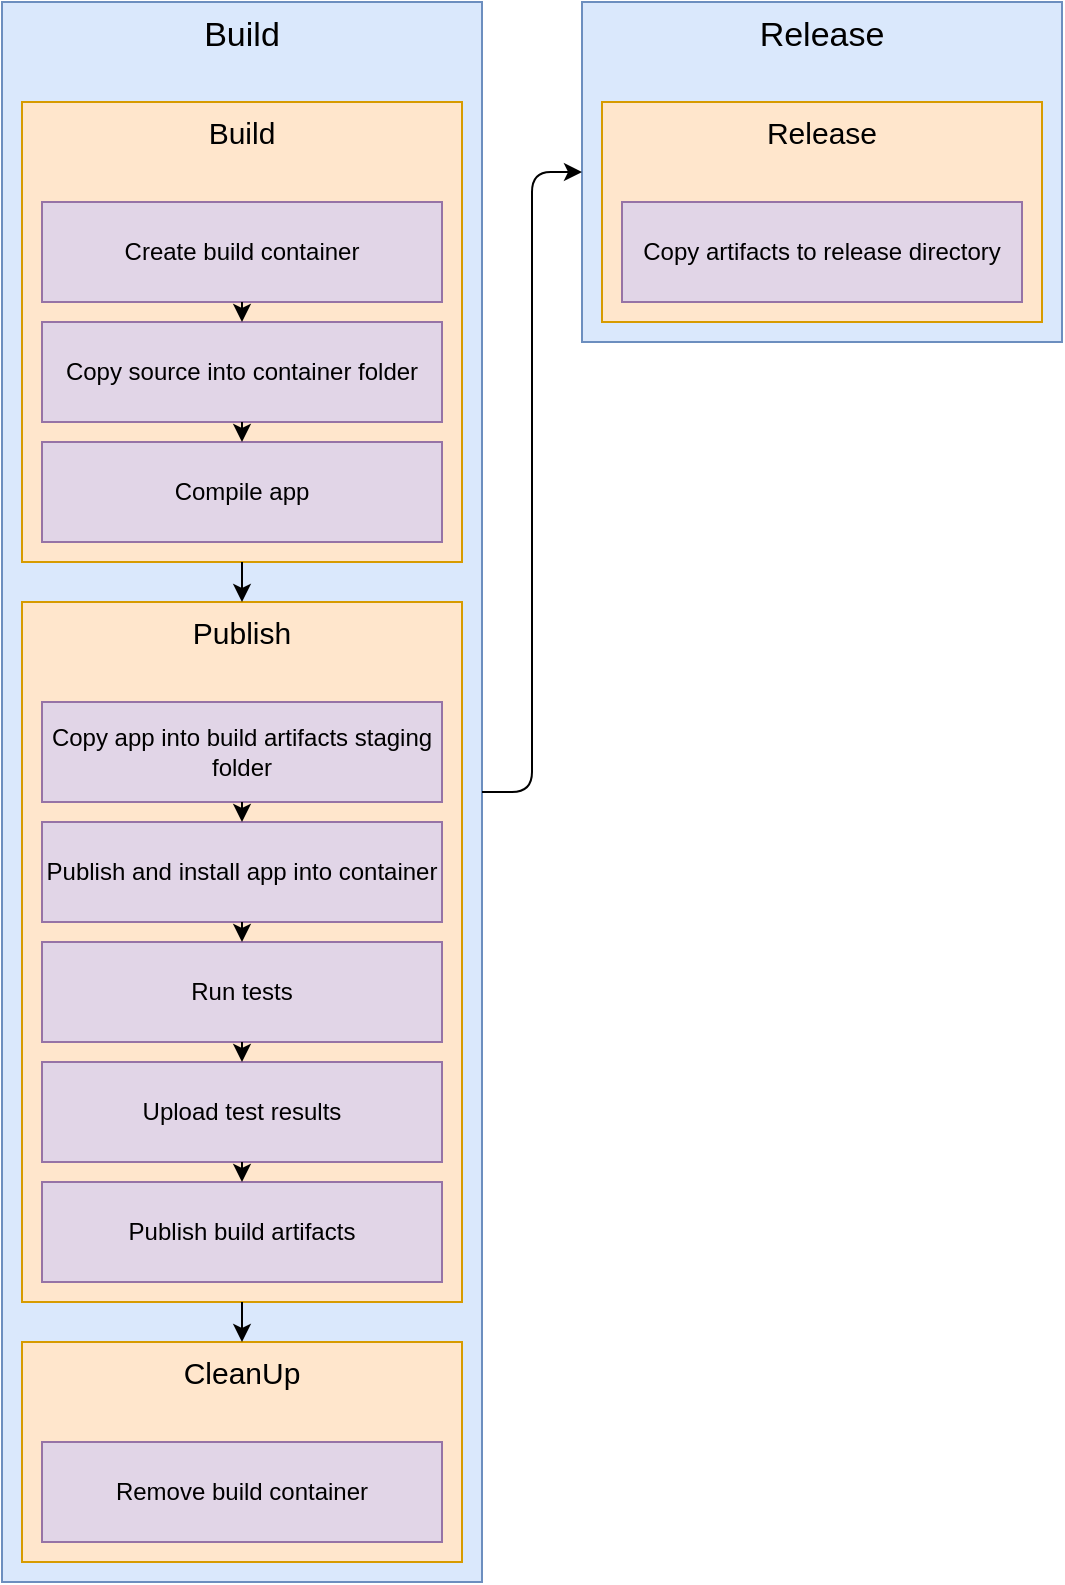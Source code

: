 <mxGraphModel grid="1" gridSize="10" guides="1" pageScale="1" pageSize="1" shadow="0">
  <root>
    <mxCell id="0"/>
    <mxCell id="1" parent="0"/>
    <mxCell id="22" parent="1" style="rounded=0;whiteSpace=wrap;html=1;verticalAlign=top;fillColor=#dae8fc;strokeColor=#6c8ebf;fontSize=17;" value="Build" vertex="1">
      <mxGeometry as="geometry" height="790.0" width="240.0" x="10.0" y="10.0"/>
    </mxCell>
    <mxCell id="7" parent="22" style="rounded=0;whiteSpace=wrap;html=1;verticalAlign=top;fillColor=#ffe6cc;strokeColor=#d79b00;fontSize=15;" value="Build" vertex="1">
      <mxGeometry as="geometry" height="230.0" width="220.0" x="10.0" y="50.0"/>
    </mxCell>
    <mxCell id="2" parent="7" style="rounded=0;whiteSpace=wrap;html=1;fillColor=#e1d5e7;strokeColor=#9673a6;fontSize=12;" value="Create build container" vertex="1">
      <mxGeometry as="geometry" height="50.0" width="200.0" x="10.0" y="50.0"/>
    </mxCell>
    <mxCell id="3" parent="7" style="rounded=0;whiteSpace=wrap;html=1;fillColor=#e1d5e7;strokeColor=#9673a6;fontSize=12;" value="Copy source into container folder" vertex="1">
      <mxGeometry as="geometry" height="50.0" width="200.0" x="10.0" y="110.0"/>
    </mxCell>
    <mxCell edge="1" id="4" parent="7" source="2" target="3">
      <mxGeometry as="geometry" relative="1"/>
    </mxCell>
    <mxCell id="5" parent="7" style="rounded=0;whiteSpace=wrap;html=1;fillColor=#e1d5e7;strokeColor=#9673a6;fontSize=12;" value="Compile app" vertex="1">
      <mxGeometry as="geometry" height="50.0" width="200.0" x="10.0" y="170.0"/>
    </mxCell>
    <mxCell edge="1" id="6" parent="7" source="3" target="5">
      <mxGeometry as="geometry" relative="1"/>
    </mxCell>
    <mxCell id="17" parent="22" style="rounded=0;whiteSpace=wrap;html=1;verticalAlign=top;fillColor=#ffe6cc;strokeColor=#d79b00;fontSize=15;" value="Publish" vertex="1">
      <mxGeometry as="geometry" height="350.0" width="220.0" x="10.0" y="300.0"/>
    </mxCell>
    <mxCell id="8" parent="17" style="rounded=0;whiteSpace=wrap;html=1;fillColor=#e1d5e7;strokeColor=#9673a6;fontSize=12;" value="Copy app into build artifacts staging folder" vertex="1">
      <mxGeometry as="geometry" height="50.0" width="200.0" x="10.0" y="50.0"/>
    </mxCell>
    <mxCell id="9" parent="17" style="rounded=0;whiteSpace=wrap;html=1;fillColor=#e1d5e7;strokeColor=#9673a6;fontSize=12;" value="Publish and install app into container" vertex="1">
      <mxGeometry as="geometry" height="50.0" width="200.0" x="10.0" y="110.0"/>
    </mxCell>
    <mxCell edge="1" id="10" parent="17" source="8" target="9">
      <mxGeometry as="geometry" relative="1"/>
    </mxCell>
    <mxCell id="11" parent="17" style="rounded=0;whiteSpace=wrap;html=1;fillColor=#e1d5e7;strokeColor=#9673a6;fontSize=12;" value="Run tests" vertex="1">
      <mxGeometry as="geometry" height="50.0" width="200.0" x="10.0" y="170.0"/>
    </mxCell>
    <mxCell edge="1" id="12" parent="17" source="9" target="11">
      <mxGeometry as="geometry" relative="1"/>
    </mxCell>
    <mxCell id="13" parent="17" style="rounded=0;whiteSpace=wrap;html=1;fillColor=#e1d5e7;strokeColor=#9673a6;fontSize=12;" value="Upload test results" vertex="1">
      <mxGeometry as="geometry" height="50.0" width="200.0" x="10.0" y="230.0"/>
    </mxCell>
    <mxCell edge="1" id="14" parent="17" source="11" target="13">
      <mxGeometry as="geometry" relative="1"/>
    </mxCell>
    <mxCell id="15" parent="17" style="rounded=0;whiteSpace=wrap;html=1;fillColor=#e1d5e7;strokeColor=#9673a6;fontSize=12;" value="Publish build artifacts" vertex="1">
      <mxGeometry as="geometry" height="50.0" width="200.0" x="10.0" y="290.0"/>
    </mxCell>
    <mxCell edge="1" id="16" parent="17" source="13" target="15">
      <mxGeometry as="geometry" relative="1"/>
    </mxCell>
    <mxCell edge="1" id="18" parent="22" source="7" target="17">
      <mxGeometry as="geometry" relative="1"/>
    </mxCell>
    <mxCell id="20" parent="22" style="rounded=0;whiteSpace=wrap;html=1;verticalAlign=top;fillColor=#ffe6cc;strokeColor=#d79b00;fontSize=15;" value="CleanUp" vertex="1">
      <mxGeometry as="geometry" height="110.0" width="220.0" x="10.0" y="670.0"/>
    </mxCell>
    <mxCell id="19" parent="20" style="rounded=0;whiteSpace=wrap;html=1;fillColor=#e1d5e7;strokeColor=#9673a6;fontSize=12;" value="Remove build container" vertex="1">
      <mxGeometry as="geometry" height="50.0" width="200.0" x="10.0" y="50.0"/>
    </mxCell>
    <mxCell edge="1" id="21" parent="22" source="17" target="20">
      <mxGeometry as="geometry" relative="1"/>
    </mxCell>
    <mxCell id="25" parent="1" style="rounded=0;whiteSpace=wrap;html=1;verticalAlign=top;fillColor=#dae8fc;strokeColor=#6c8ebf;fontSize=17;" value="Release" vertex="1">
      <mxGeometry as="geometry" height="170.0" width="240.0" x="300.0" y="10.0"/>
    </mxCell>
    <mxCell id="24" parent="25" style="rounded=0;whiteSpace=wrap;html=1;verticalAlign=top;fillColor=#ffe6cc;strokeColor=#d79b00;fontSize=15;" value="Release" vertex="1">
      <mxGeometry as="geometry" height="110.0" width="220.0" x="10.0" y="50.0"/>
    </mxCell>
    <mxCell id="23" parent="24" style="rounded=0;whiteSpace=wrap;html=1;fillColor=#e1d5e7;strokeColor=#9673a6;fontSize=12;" value="Copy artifacts to release directory" vertex="1">
      <mxGeometry as="geometry" height="50.0" width="200.0" x="10.0" y="50.0"/>
    </mxCell>
    <mxCell edge="1" id="26" parent="1" source="22" style="edgeStyle=orthogonalEdgeStyle;" target="25">
      <mxGeometry as="geometry" relative="1"/>
    </mxCell>
  </root>
</mxGraphModel>
